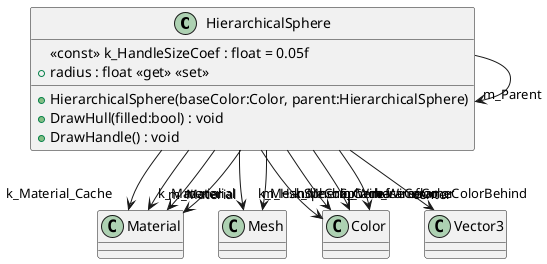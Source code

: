 @startuml
class HierarchicalSphere {
    <<const>> k_HandleSizeCoef : float = 0.05f
    + radius : float <<get>> <<set>>
    + HierarchicalSphere(baseColor:Color, parent:HierarchicalSphere)
    + DrawHull(filled:bool) : void
    + DrawHandle() : void
}
HierarchicalSphere --> "k_Material_Cache" Material
HierarchicalSphere --> "k_Material" Material
HierarchicalSphere --> "k_MeshSphere_Cache" Mesh
HierarchicalSphere --> "k_MeshSphere" Mesh
HierarchicalSphere --> "m_Material" Material
HierarchicalSphere --> "m_Parent" HierarchicalSphere
HierarchicalSphere --> "m_HandleColor" Color
HierarchicalSphere --> "m_WireframeColor" Color
HierarchicalSphere --> "m_WireframeColorBehind" Color
HierarchicalSphere --> "material" Material
HierarchicalSphere --> "center" Vector3
HierarchicalSphere --> "baseColor" Color
@enduml
